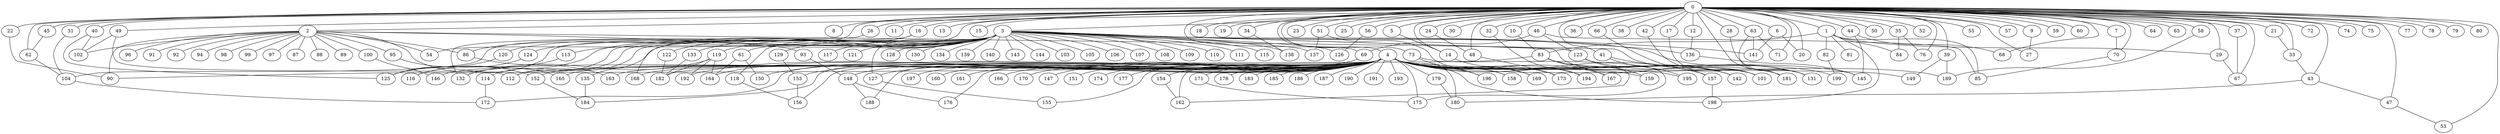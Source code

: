 
graph graphname {
    0 -- 1
0 -- 2
0 -- 3
0 -- 4
0 -- 5
0 -- 6
0 -- 7
0 -- 8
0 -- 9
0 -- 10
0 -- 11
0 -- 12
0 -- 13
0 -- 14
0 -- 15
0 -- 16
0 -- 17
0 -- 18
0 -- 19
0 -- 20
0 -- 21
0 -- 22
0 -- 23
0 -- 24
0 -- 25
0 -- 26
0 -- 27
0 -- 28
0 -- 29
0 -- 30
0 -- 31
0 -- 32
0 -- 33
0 -- 34
0 -- 35
0 -- 36
0 -- 37
0 -- 38
0 -- 39
0 -- 40
0 -- 41
0 -- 42
0 -- 43
0 -- 44
0 -- 45
0 -- 46
0 -- 47
0 -- 48
0 -- 49
0 -- 50
0 -- 51
0 -- 52
0 -- 53
0 -- 54
0 -- 55
0 -- 56
0 -- 57
0 -- 58
0 -- 59
0 -- 60
0 -- 61
0 -- 62
0 -- 63
0 -- 64
0 -- 65
0 -- 66
0 -- 67
0 -- 68
0 -- 69
0 -- 70
0 -- 71
0 -- 72
0 -- 73
0 -- 74
0 -- 75
0 -- 76
0 -- 77
0 -- 78
0 -- 79
0 -- 80
0 -- 131
1 -- 81
1 -- 82
1 -- 83
1 -- 84
1 -- 85
1 -- 198
1 -- 29
2 -- 96
2 -- 98
2 -- 99
2 -- 100
2 -- 101
2 -- 102
2 -- 97
2 -- 86
2 -- 87
2 -- 88
2 -- 89
2 -- 90
2 -- 91
2 -- 92
2 -- 93
2 -- 94
2 -- 95
2 -- 54
2 -- 165
3 -- 128
3 -- 130
3 -- 131
3 -- 132
3 -- 133
3 -- 134
3 -- 129
3 -- 136
3 -- 137
3 -- 138
3 -- 139
3 -- 140
3 -- 141
3 -- 142
3 -- 143
3 -- 144
3 -- 135
3 -- 103
3 -- 104
3 -- 105
3 -- 106
3 -- 107
3 -- 108
3 -- 109
3 -- 110
3 -- 111
3 -- 112
3 -- 113
3 -- 114
3 -- 115
3 -- 116
3 -- 117
3 -- 118
3 -- 119
3 -- 120
3 -- 121
3 -- 122
3 -- 123
3 -- 124
3 -- 125
3 -- 126
3 -- 127
4 -- 145
4 -- 146
4 -- 147
4 -- 148
4 -- 149
4 -- 150
4 -- 151
4 -- 152
4 -- 153
4 -- 154
4 -- 155
4 -- 156
4 -- 157
4 -- 158
4 -- 159
4 -- 160
4 -- 161
4 -- 162
4 -- 163
4 -- 164
4 -- 165
4 -- 166
4 -- 167
4 -- 168
4 -- 169
4 -- 170
4 -- 171
4 -- 172
4 -- 173
4 -- 174
4 -- 175
4 -- 176
4 -- 177
4 -- 178
4 -- 179
4 -- 180
4 -- 181
4 -- 182
4 -- 183
4 -- 184
4 -- 185
4 -- 186
4 -- 187
4 -- 188
4 -- 189
4 -- 190
4 -- 191
4 -- 192
4 -- 193
4 -- 194
4 -- 195
4 -- 196
4 -- 197
4 -- 198
4 -- 199
4 -- 90
4 -- 101
5 -- 14
6 -- 20
6 -- 141
7 -- 70
9 -- 27
10 -- 83
12 -- 136
14 -- 169
16 -- 168
16 -- 86
17 -- 101
21 -- 33
22 -- 90
24 -- 48
26 -- 132
28 -- 131
29 -- 67
31 -- 104
32 -- 194
33 -- 43
34 -- 138
35 -- 76
35 -- 84
37 -- 67
39 -- 149
39 -- 189
40 -- 125
40 -- 102
41 -- 195
41 -- 142
42 -- 101
43 -- 180
43 -- 47
44 -- 68
44 -- 145
45 -- 62
46 -- 85
46 -- 69
46 -- 123
47 -- 53
48 -- 173
49 -- 102
49 -- 112
51 -- 137
51 -- 158
56 -- 126
58 -- 189
61 -- 150
61 -- 164
62 -- 104
63 -- 181
63 -- 141
63 -- 71
66 -- 157
69 -- 127
70 -- 85
73 -- 175
73 -- 196
82 -- 199
83 -- 112
83 -- 142
83 -- 167
83 -- 162
86 -- 163
93 -- 148
95 -- 152
100 -- 146
104 -- 172
113 -- 116
114 -- 172
118 -- 156
119 -- 132
119 -- 164
119 -- 192
119 -- 182
120 -- 125
122 -- 182
123 -- 131
123 -- 159
124 -- 125
127 -- 155
129 -- 153
133 -- 182
135 -- 184
136 -- 145
148 -- 176
148 -- 188
152 -- 184
153 -- 156
154 -- 162
157 -- 198
171 -- 175
179 -- 180

}
